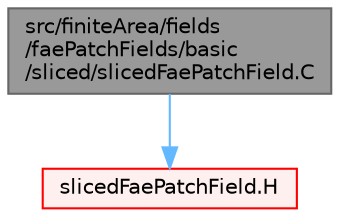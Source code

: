 digraph "src/finiteArea/fields/faePatchFields/basic/sliced/slicedFaePatchField.C"
{
 // LATEX_PDF_SIZE
  bgcolor="transparent";
  edge [fontname=Helvetica,fontsize=10,labelfontname=Helvetica,labelfontsize=10];
  node [fontname=Helvetica,fontsize=10,shape=box,height=0.2,width=0.4];
  Node1 [id="Node000001",label="src/finiteArea/fields\l/faePatchFields/basic\l/sliced/slicedFaePatchField.C",height=0.2,width=0.4,color="gray40", fillcolor="grey60", style="filled", fontcolor="black",tooltip=" "];
  Node1 -> Node2 [id="edge1_Node000001_Node000002",color="steelblue1",style="solid",tooltip=" "];
  Node2 [id="Node000002",label="slicedFaePatchField.H",height=0.2,width=0.4,color="red", fillcolor="#FFF0F0", style="filled",URL="$slicedFaePatchField_8H.html",tooltip=" "];
}
